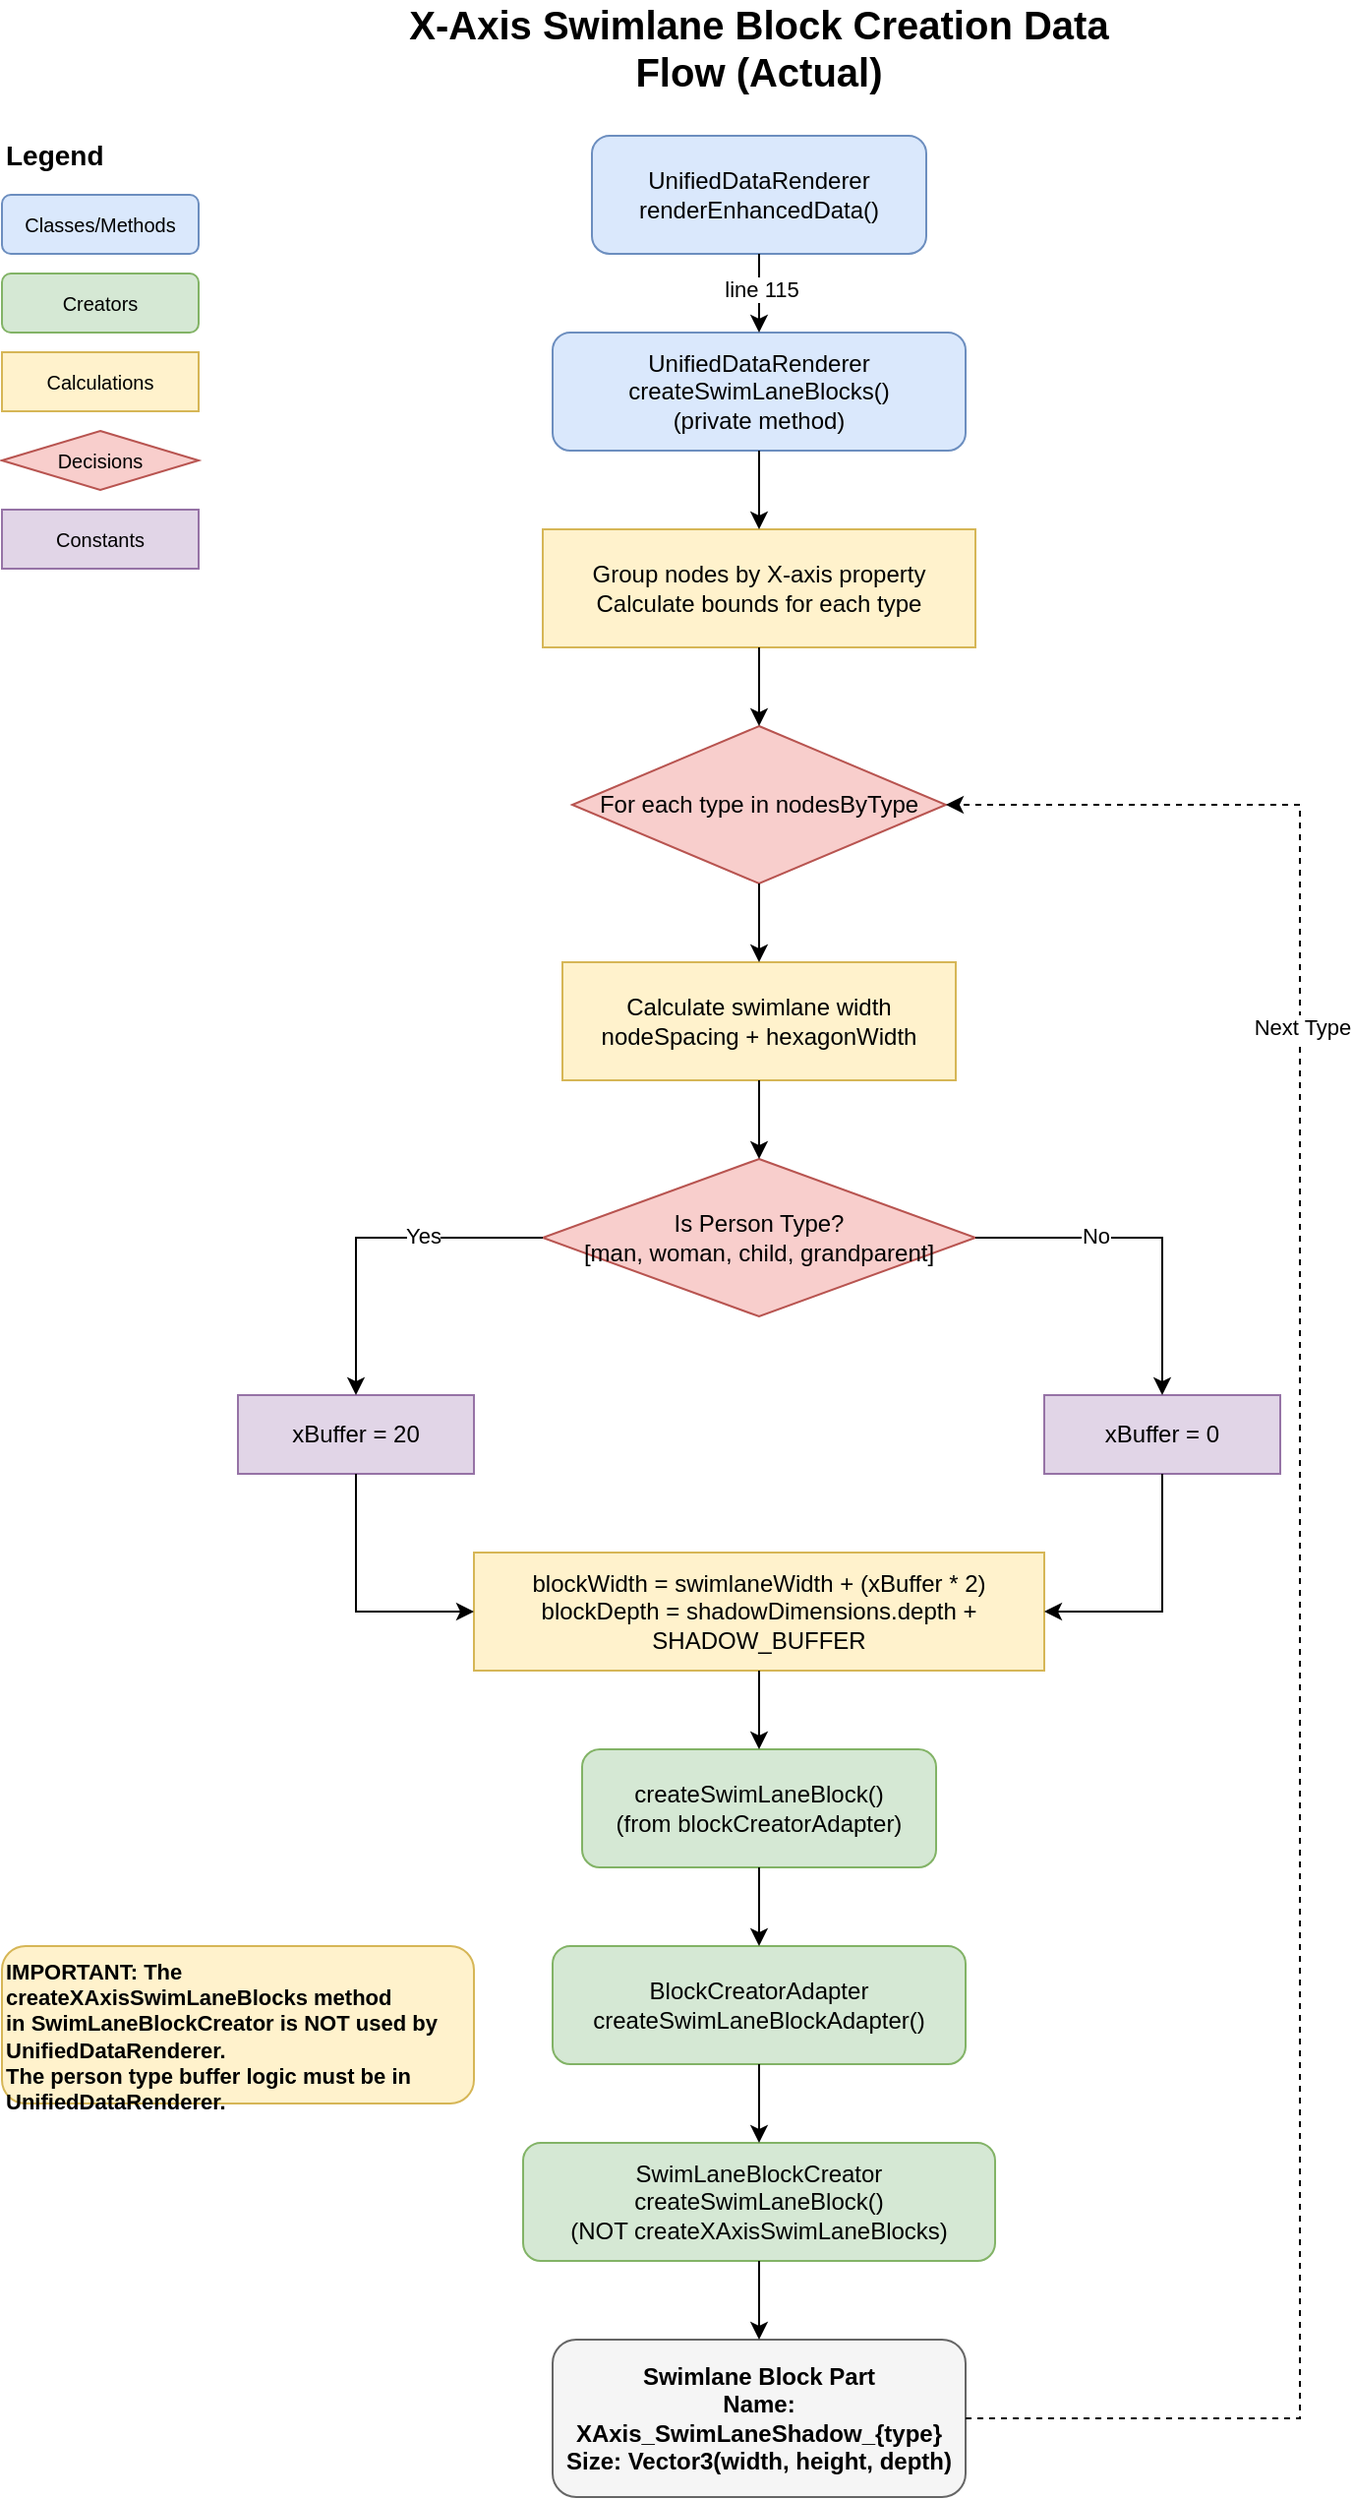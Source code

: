 <?xml version="1.0" encoding="UTF-8"?>
<mxfile version="24.7.7">
  <diagram name="Shadow Block Creation Flow" id="shadow-block-flow">
    <mxGraphModel dx="1434" dy="794" grid="1" gridSize="10" guides="1" tooltips="1" connect="1" arrows="1" fold="1" page="1" pageScale="1" pageWidth="850" pageHeight="1100" math="0" shadow="0">
      <root>
        <mxCell id="0" />
        <mxCell id="1" parent="0" />
        
        <!-- Title -->
        <mxCell id="title" value="X-Axis Swimlane Block Creation Data Flow (Actual)" style="text;html=1;strokeColor=none;fillColor=none;align=center;verticalAlign=middle;whiteSpace=wrap;rounded=0;fontSize=20;fontStyle=1" parent="1" vertex="1">
          <mxGeometry x="225" y="20" width="400" height="30" as="geometry" />
        </mxCell>
        
        <!-- Entry Point -->
        <mxCell id="entry" value="UnifiedDataRenderer&lt;br&gt;renderEnhancedData()" style="rounded=1;whiteSpace=wrap;html=1;fillColor=#dae8fc;strokeColor=#6c8ebf;" parent="1" vertex="1">
          <mxGeometry x="340" y="80" width="170" height="60" as="geometry" />
        </mxCell>
        
        <!-- Create Swimlane Blocks -->
        <mxCell id="createSwimLane" value="UnifiedDataRenderer&lt;br&gt;createSwimLaneBlocks()&lt;br&gt;(private method)" style="rounded=1;whiteSpace=wrap;html=1;fillColor=#dae8fc;strokeColor=#6c8ebf;" parent="1" vertex="1">
          <mxGeometry x="320" y="180" width="210" height="60" as="geometry" />
        </mxCell>
        
        <!-- Arrow from Entry to createSwimLane -->
        <mxCell id="arrow1" style="edgeStyle=orthogonalEdgeStyle;rounded=0;orthogonalLoop=1;jettySize=auto;html=1;" parent="1" source="entry" target="createSwimLane" edge="1">
          <mxGeometry relative="1" as="geometry" />
        </mxCell>
        <mxCell id="arrow1Label" value="line 115" style="edgeLabel;html=1;align=center;verticalAlign=middle;resizable=0;points=[];" parent="arrow1" vertex="1" connectable="0">
          <mxGeometry x="-0.1" y="1" relative="1" as="geometry">
            <mxPoint as="offset" />
          </mxGeometry>
        </mxCell>
        
        <!-- Group Nodes by Type -->
        <mxCell id="groupNodes" value="Group nodes by X-axis property&lt;br&gt;Calculate bounds for each type" style="rounded=0;whiteSpace=wrap;html=1;fillColor=#fff2cc;strokeColor=#d6b656;" parent="1" vertex="1">
          <mxGeometry x="315" y="280" width="220" height="60" as="geometry" />
        </mxCell>
        
        <!-- Arrow to Group Nodes -->
        <mxCell id="arrow2" style="edgeStyle=orthogonalEdgeStyle;rounded=0;orthogonalLoop=1;jettySize=auto;html=1;" parent="1" source="createSwimLane" target="groupNodes" edge="1">
          <mxGeometry relative="1" as="geometry" />
        </mxCell>
        
        <!-- For Each Type Loop -->
        <mxCell id="forEachType" value="For each type in nodesByType" style="rhombus;whiteSpace=wrap;html=1;fillColor=#f8cecc;strokeColor=#b85450;" parent="1" vertex="1">
          <mxGeometry x="330" y="380" width="190" height="80" as="geometry" />
        </mxCell>
        
        <!-- Arrow to For Each -->
        <mxCell id="arrow3" style="edgeStyle=orthogonalEdgeStyle;rounded=0;orthogonalLoop=1;jettySize=auto;html=1;" parent="1" source="groupNodes" target="forEachType" edge="1">
          <mxGeometry relative="1" as="geometry" />
        </mxCell>
        
        <!-- Calculate Swimlane Width -->
        <mxCell id="calcWidth" value="Calculate swimlane width&lt;br&gt;nodeSpacing + hexagonWidth" style="rounded=0;whiteSpace=wrap;html=1;fillColor=#fff2cc;strokeColor=#d6b656;" parent="1" vertex="1">
          <mxGeometry x="325" y="500" width="200" height="60" as="geometry" />
        </mxCell>
        
        <!-- Arrow to Calculate Width -->
        <mxCell id="arrow4" style="edgeStyle=orthogonalEdgeStyle;rounded=0;orthogonalLoop=1;jettySize=auto;html=1;" parent="1" source="forEachType" target="calcWidth" edge="1">
          <mxGeometry relative="1" as="geometry" />
        </mxCell>
        
        <!-- Person Type Check -->
        <mxCell id="personCheck" value="Is Person Type?&lt;br&gt;[man, woman, child, grandparent]" style="rhombus;whiteSpace=wrap;html=1;fillColor=#f8cecc;strokeColor=#b85450;" parent="1" vertex="1">
          <mxGeometry x="315" y="600" width="220" height="80" as="geometry" />
        </mxCell>
        
        <!-- Arrow to Person Check -->
        <mxCell id="arrow5" style="edgeStyle=orthogonalEdgeStyle;rounded=0;orthogonalLoop=1;jettySize=auto;html=1;" parent="1" source="calcWidth" target="personCheck" edge="1">
          <mxGeometry relative="1" as="geometry" />
        </mxCell>
        
        <!-- Buffer Values -->
        <mxCell id="personBuffer" value="xBuffer = 20" style="rounded=0;whiteSpace=wrap;html=1;fillColor=#e1d5e7;strokeColor=#9673a6;" parent="1" vertex="1">
          <mxGeometry x="160" y="720" width="120" height="40" as="geometry" />
        </mxCell>
        
        <mxCell id="regularBuffer" value="xBuffer = 0" style="rounded=0;whiteSpace=wrap;html=1;fillColor=#e1d5e7;strokeColor=#9673a6;" parent="1" vertex="1">
          <mxGeometry x="570" y="720" width="120" height="40" as="geometry" />
        </mxCell>
        
        <!-- Arrows from Person Check -->
        <mxCell id="arrow6" style="edgeStyle=orthogonalEdgeStyle;rounded=0;orthogonalLoop=1;jettySize=auto;html=1;" parent="1" source="personCheck" target="personBuffer" edge="1">
          <mxGeometry relative="1" as="geometry" />
        </mxCell>
        <mxCell id="arrow6Label" value="Yes" style="edgeLabel;html=1;align=center;verticalAlign=middle;resizable=0;points=[];" parent="arrow6" vertex="1" connectable="0">
          <mxGeometry x="-0.3" y="-1" relative="1" as="geometry">
            <mxPoint as="offset" />
          </mxGeometry>
        </mxCell>
        
        <mxCell id="arrow7" style="edgeStyle=orthogonalEdgeStyle;rounded=0;orthogonalLoop=1;jettySize=auto;html=1;" parent="1" source="personCheck" target="regularBuffer" edge="1">
          <mxGeometry relative="1" as="geometry" />
        </mxCell>
        <mxCell id="arrow7Label" value="No" style="edgeLabel;html=1;align=center;verticalAlign=middle;resizable=0;points=[];" parent="arrow7" vertex="1" connectable="0">
          <mxGeometry x="-0.3" y="1" relative="1" as="geometry">
            <mxPoint as="offset" />
          </mxGeometry>
        </mxCell>
        
        <!-- Final Width Calculation -->
        <mxCell id="finalWidth" value="blockWidth = swimlaneWidth + (xBuffer * 2)&lt;br&gt;blockDepth = shadowDimensions.depth + SHADOW_BUFFER" style="rounded=0;whiteSpace=wrap;html=1;fillColor=#fff2cc;strokeColor=#d6b656;" parent="1" vertex="1">
          <mxGeometry x="280" y="800" width="290" height="60" as="geometry" />
        </mxCell>
        
        <!-- Arrows to Final Width -->
        <mxCell id="arrow8" style="edgeStyle=orthogonalEdgeStyle;rounded=0;orthogonalLoop=1;jettySize=auto;html=1;" parent="1" source="personBuffer" target="finalWidth" edge="1">
          <mxGeometry relative="1" as="geometry">
            <Array as="points">
              <mxPoint x="220" y="830" />
            </Array>
          </mxGeometry>
        </mxCell>
        
        <mxCell id="arrow9" style="edgeStyle=orthogonalEdgeStyle;rounded=0;orthogonalLoop=1;jettySize=auto;html=1;" parent="1" source="regularBuffer" target="finalWidth" edge="1">
          <mxGeometry relative="1" as="geometry">
            <Array as="points">
              <mxPoint x="630" y="830" />
            </Array>
          </mxGeometry>
        </mxCell>
        
        <!-- Create Swimlane Block -->
        <mxCell id="createBlock" value="createSwimLaneBlock()&lt;br&gt;(from blockCreatorAdapter)" style="rounded=1;whiteSpace=wrap;html=1;fillColor=#d5e8d4;strokeColor=#82b366;" parent="1" vertex="1">
          <mxGeometry x="335" y="900" width="180" height="60" as="geometry" />
        </mxCell>
        
        <!-- Arrow to Create Block -->
        <mxCell id="arrow10" style="edgeStyle=orthogonalEdgeStyle;rounded=0;orthogonalLoop=1;jettySize=auto;html=1;" parent="1" source="finalWidth" target="createBlock" edge="1">
          <mxGeometry relative="1" as="geometry" />
        </mxCell>
        
        <!-- Block Creator Adapter -->
        <mxCell id="adapter" value="BlockCreatorAdapter&lt;br&gt;createSwimLaneBlockAdapter()" style="rounded=1;whiteSpace=wrap;html=1;fillColor=#d5e8d4;strokeColor=#82b366;" parent="1" vertex="1">
          <mxGeometry x="320" y="1000" width="210" height="60" as="geometry" />
        </mxCell>
        
        <!-- Arrow to Adapter -->
        <mxCell id="arrow11" style="edgeStyle=orthogonalEdgeStyle;rounded=0;orthogonalLoop=1;jettySize=auto;html=1;" parent="1" source="createBlock" target="adapter" edge="1">
          <mxGeometry relative="1" as="geometry" />
        </mxCell>
        
        <!-- SwimLaneBlockCreator -->
        <mxCell id="swimlaneCreator" value="SwimLaneBlockCreator&lt;br&gt;createSwimLaneBlock()&lt;br&gt;(NOT createXAxisSwimLaneBlocks)" style="rounded=1;whiteSpace=wrap;html=1;fillColor=#d5e8d4;strokeColor=#82b366;" parent="1" vertex="1">
          <mxGeometry x="305" y="1100" width="240" height="60" as="geometry" />
        </mxCell>
        
        <!-- Arrow to SwimLaneBlockCreator -->
        <mxCell id="arrow12" style="edgeStyle=orthogonalEdgeStyle;rounded=0;orthogonalLoop=1;jettySize=auto;html=1;" parent="1" source="adapter" target="swimlaneCreator" edge="1">
          <mxGeometry relative="1" as="geometry" />
        </mxCell>
        
        <!-- Final Block -->
        <mxCell id="output" value="Swimlane Block Part&lt;br&gt;Name: XAxis_SwimLaneShadow_{type}&lt;br&gt;Size: Vector3(width, height, depth)" style="rounded=1;whiteSpace=wrap;html=1;fillColor=#f5f5f5;strokeColor=#666666;fontStyle=1;" parent="1" vertex="1">
          <mxGeometry x="320" y="1200" width="210" height="80" as="geometry" />
        </mxCell>
        
        <!-- Arrow to Output -->
        <mxCell id="arrow13" style="edgeStyle=orthogonalEdgeStyle;rounded=0;orthogonalLoop=1;jettySize=auto;html=1;" parent="1" source="swimlaneCreator" target="output" edge="1">
          <mxGeometry relative="1" as="geometry" />
        </mxCell>
        
        <!-- Loop Back -->
        <mxCell id="loopBack" style="edgeStyle=orthogonalEdgeStyle;rounded=0;orthogonalLoop=1;jettySize=auto;html=1;dashed=1;" parent="1" source="output" target="forEachType" edge="1">
          <mxGeometry relative="1" as="geometry">
            <Array as="points">
              <mxPoint x="700" y="1240" />
              <mxPoint x="700" y="420" />
            </Array>
          </mxGeometry>
        </mxCell>
        <mxCell id="loopLabel" value="Next Type" style="edgeLabel;html=1;align=center;verticalAlign=middle;resizable=0;points=[];" parent="loopBack" vertex="1" connectable="0">
          <mxGeometry x="0.5" y="-1" relative="1" as="geometry">
            <mxPoint as="offset" />
          </mxGeometry>
        </mxCell>
        
        <!-- Important Note -->
        <mxCell id="note1" value="IMPORTANT: The createXAxisSwimLaneBlocks method&lt;br&gt;in SwimLaneBlockCreator is NOT used by UnifiedDataRenderer.&lt;br&gt;The person type buffer logic must be in UnifiedDataRenderer." style="text;html=1;strokeColor=#d6b656;fillColor=#fff2cc;align=left;verticalAlign=top;whiteSpace=wrap;rounded=1;fontSize=11;fontStyle=1;" parent="1" vertex="1">
          <mxGeometry x="40" y="1000" width="240" height="80" as="geometry" />
        </mxCell>
        
        <!-- Legend -->
        <mxCell id="legendTitle" value="Legend" style="text;html=1;strokeColor=none;fillColor=none;align=left;verticalAlign=middle;whiteSpace=wrap;rounded=0;fontSize=14;fontStyle=1" parent="1" vertex="1">
          <mxGeometry x="40" y="80" width="60" height="20" as="geometry" />
        </mxCell>
        
        <mxCell id="legend1" value="Classes/Methods" style="rounded=1;whiteSpace=wrap;html=1;fillColor=#dae8fc;strokeColor=#6c8ebf;fontSize=10;" parent="1" vertex="1">
          <mxGeometry x="40" y="110" width="100" height="30" as="geometry" />
        </mxCell>
        
        <mxCell id="legend2" value="Creators" style="rounded=1;whiteSpace=wrap;html=1;fillColor=#d5e8d4;strokeColor=#82b366;fontSize=10;" parent="1" vertex="1">
          <mxGeometry x="40" y="150" width="100" height="30" as="geometry" />
        </mxCell>
        
        <mxCell id="legend3" value="Calculations" style="rounded=0;whiteSpace=wrap;html=1;fillColor=#fff2cc;strokeColor=#d6b656;fontSize=10;" parent="1" vertex="1">
          <mxGeometry x="40" y="190" width="100" height="30" as="geometry" />
        </mxCell>
        
        <mxCell id="legend4" value="Decisions" style="rhombus;whiteSpace=wrap;html=1;fillColor=#f8cecc;strokeColor=#b85450;fontSize=10;" parent="1" vertex="1">
          <mxGeometry x="40" y="230" width="100" height="30" as="geometry" />
        </mxCell>
        
        <mxCell id="legend5" value="Constants" style="rounded=0;whiteSpace=wrap;html=1;fillColor=#e1d5e7;strokeColor=#9673a6;fontSize=10;" parent="1" vertex="1">
          <mxGeometry x="40" y="270" width="100" height="30" as="geometry" />
        </mxCell>
        
      </root>
    </mxGraphModel>
  </diagram>
</mxfile>